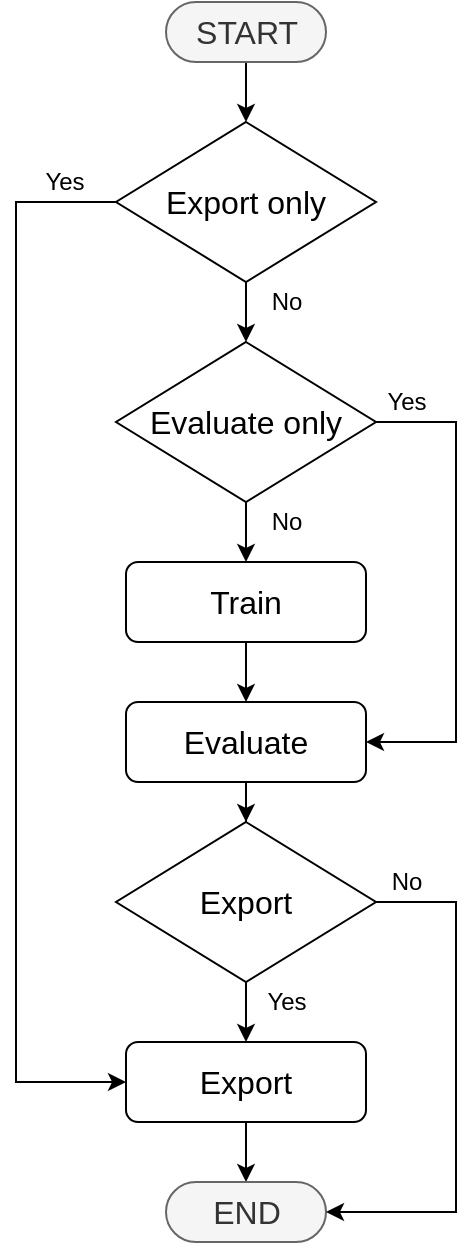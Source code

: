 <mxfile version="13.2.4" type="github" pages="2"><diagram id="NL8MxOAAHk2I_8LsgA1s" name="Page-1"><mxGraphModel dx="1144" dy="877" grid="1" gridSize="10" guides="1" tooltips="1" connect="1" arrows="1" fold="1" page="1" pageScale="1" pageWidth="827" pageHeight="1169" math="0" shadow="0"><root><mxCell id="0"/><mxCell id="1" parent="0"/><mxCell id="kCq9JrZ2fxuLRRrcGs0--41" style="edgeStyle=orthogonalEdgeStyle;rounded=0;orthogonalLoop=1;jettySize=auto;html=1;entryX=0.5;entryY=0;entryDx=0;entryDy=0;exitX=0.5;exitY=0.5;exitDx=0;exitDy=15.0;exitPerimeter=0;fontSize=16;" edge="1" parent="1" source="kCq9JrZ2fxuLRRrcGs0--49" target="kCq9JrZ2fxuLRRrcGs0--39"><mxGeometry relative="1" as="geometry"><mxPoint x="485" y="360" as="sourcePoint"/></mxGeometry></mxCell><mxCell id="kCq9JrZ2fxuLRRrcGs0--31" style="edgeStyle=orthogonalEdgeStyle;rounded=0;orthogonalLoop=1;jettySize=auto;html=1;fontSize=16;" edge="1" parent="1" source="kCq9JrZ2fxuLRRrcGs0--25" target="kCq9JrZ2fxuLRRrcGs0--30"><mxGeometry relative="1" as="geometry"/></mxCell><mxCell id="GSMKdaHBhUHCGl31m4TI-3" style="edgeStyle=orthogonalEdgeStyle;rounded=0;orthogonalLoop=1;jettySize=auto;html=1;exitX=1;exitY=0.5;exitDx=0;exitDy=0;entryX=1;entryY=0.5;entryDx=0;entryDy=0;fontSize=16;" edge="1" parent="1" source="kCq9JrZ2fxuLRRrcGs0--25" target="kCq9JrZ2fxuLRRrcGs0--27"><mxGeometry relative="1" as="geometry"><Array as="points"><mxPoint x="590" y="540"/><mxPoint x="590" y="700"/></Array></mxGeometry></mxCell><mxCell id="kCq9JrZ2fxuLRRrcGs0--25" value="Evaluate only" style="rhombus;whiteSpace=wrap;html=1;fontSize=16;" vertex="1" parent="1"><mxGeometry x="420" y="500" width="130" height="80" as="geometry"/></mxCell><mxCell id="kCq9JrZ2fxuLRRrcGs0--46" style="edgeStyle=orthogonalEdgeStyle;rounded=0;orthogonalLoop=1;jettySize=auto;html=1;entryX=0.5;entryY=0;entryDx=0;entryDy=0;fontSize=16;" edge="1" parent="1" source="p6jpjRkc54DN-_RQVfUD-1" target="kCq9JrZ2fxuLRRrcGs0--36"><mxGeometry relative="1" as="geometry"/></mxCell><mxCell id="kCq9JrZ2fxuLRRrcGs0--27" value="Evaluate" style="rounded=1;whiteSpace=wrap;html=1;fontSize=16;" vertex="1" parent="1"><mxGeometry x="425" y="680" width="120" height="40" as="geometry"/></mxCell><mxCell id="kCq9JrZ2fxuLRRrcGs0--29" value="Yes" style="text;html=1;align=center;verticalAlign=middle;resizable=0;points=[];autosize=1;" vertex="1" parent="1"><mxGeometry x="545" y="520" width="40" height="20" as="geometry"/></mxCell><mxCell id="kCq9JrZ2fxuLRRrcGs0--35" style="edgeStyle=orthogonalEdgeStyle;rounded=0;orthogonalLoop=1;jettySize=auto;html=1;fontSize=16;" edge="1" parent="1" source="kCq9JrZ2fxuLRRrcGs0--30" target="kCq9JrZ2fxuLRRrcGs0--27"><mxGeometry relative="1" as="geometry"/></mxCell><mxCell id="kCq9JrZ2fxuLRRrcGs0--30" value="Train" style="rounded=1;whiteSpace=wrap;html=1;fontSize=16;" vertex="1" parent="1"><mxGeometry x="425" y="610" width="120" height="40" as="geometry"/></mxCell><mxCell id="kCq9JrZ2fxuLRRrcGs0--32" value="No" style="text;html=1;align=center;verticalAlign=middle;resizable=0;points=[];autosize=1;" vertex="1" parent="1"><mxGeometry x="490" y="580" width="30" height="20" as="geometry"/></mxCell><mxCell id="kCq9JrZ2fxuLRRrcGs0--48" value="" style="edgeStyle=orthogonalEdgeStyle;rounded=0;orthogonalLoop=1;jettySize=auto;html=1;entryX=0.5;entryY=0.5;entryDx=0;entryDy=-15.0;entryPerimeter=0;fontSize=16;" edge="1" parent="1" source="kCq9JrZ2fxuLRRrcGs0--36" target="kCq9JrZ2fxuLRRrcGs0--50"><mxGeometry relative="1" as="geometry"><mxPoint x="485" y="1010.0" as="targetPoint"/></mxGeometry></mxCell><mxCell id="kCq9JrZ2fxuLRRrcGs0--36" value="Export" style="rounded=1;whiteSpace=wrap;html=1;fontSize=16;" vertex="1" parent="1"><mxGeometry x="425" y="850" width="120" height="40" as="geometry"/></mxCell><mxCell id="kCq9JrZ2fxuLRRrcGs0--42" style="edgeStyle=orthogonalEdgeStyle;rounded=0;orthogonalLoop=1;jettySize=auto;html=1;exitX=0.5;exitY=1;exitDx=0;exitDy=0;entryX=0.5;entryY=0;entryDx=0;entryDy=0;fontSize=16;" edge="1" parent="1" source="kCq9JrZ2fxuLRRrcGs0--39" target="kCq9JrZ2fxuLRRrcGs0--25"><mxGeometry relative="1" as="geometry"/></mxCell><mxCell id="GSMKdaHBhUHCGl31m4TI-1" style="edgeStyle=orthogonalEdgeStyle;rounded=0;orthogonalLoop=1;jettySize=auto;html=1;exitX=0;exitY=0.5;exitDx=0;exitDy=0;entryX=0;entryY=0.5;entryDx=0;entryDy=0;fontSize=16;" edge="1" parent="1" source="kCq9JrZ2fxuLRRrcGs0--39" target="kCq9JrZ2fxuLRRrcGs0--36"><mxGeometry relative="1" as="geometry"><Array as="points"><mxPoint x="370" y="430"/><mxPoint x="370" y="870"/></Array></mxGeometry></mxCell><mxCell id="kCq9JrZ2fxuLRRrcGs0--39" value="Export only" style="rhombus;whiteSpace=wrap;html=1;fontSize=16;" vertex="1" parent="1"><mxGeometry x="420" y="390" width="130" height="80" as="geometry"/></mxCell><mxCell id="kCq9JrZ2fxuLRRrcGs0--44" value="No" style="text;html=1;align=center;verticalAlign=middle;resizable=0;points=[];autosize=1;" vertex="1" parent="1"><mxGeometry x="490" y="470" width="30" height="20" as="geometry"/></mxCell><mxCell id="kCq9JrZ2fxuLRRrcGs0--45" value="Yes" style="text;html=1;align=center;verticalAlign=middle;resizable=0;points=[];autosize=1;" vertex="1" parent="1"><mxGeometry x="374" y="410" width="40" height="20" as="geometry"/></mxCell><mxCell id="kCq9JrZ2fxuLRRrcGs0--49" value="START" style="html=1;dashed=0;whitespace=wrap;shape=mxgraph.dfd.start;fillColor=#f5f5f5;strokeColor=#666666;fontColor=#333333;fontSize=16;" vertex="1" parent="1"><mxGeometry x="445" y="330" width="80" height="30" as="geometry"/></mxCell><mxCell id="kCq9JrZ2fxuLRRrcGs0--50" value="END" style="html=1;dashed=0;whitespace=wrap;shape=mxgraph.dfd.start;fillColor=#f5f5f5;strokeColor=#666666;fontColor=#333333;fontSize=16;" vertex="1" parent="1"><mxGeometry x="445" y="920" width="80" height="30" as="geometry"/></mxCell><mxCell id="p6jpjRkc54DN-_RQVfUD-3" style="edgeStyle=orthogonalEdgeStyle;rounded=0;orthogonalLoop=1;jettySize=auto;html=1;exitX=1;exitY=0.5;exitDx=0;exitDy=0;entryX=1;entryY=0.5;entryDx=0;entryDy=0;entryPerimeter=0;fontSize=16;" edge="1" parent="1" source="p6jpjRkc54DN-_RQVfUD-1" target="kCq9JrZ2fxuLRRrcGs0--50"><mxGeometry relative="1" as="geometry"><Array as="points"><mxPoint x="590" y="780"/><mxPoint x="590" y="935"/></Array></mxGeometry></mxCell><mxCell id="p6jpjRkc54DN-_RQVfUD-1" value="Export" style="rhombus;whiteSpace=wrap;html=1;fontSize=16;" vertex="1" parent="1"><mxGeometry x="420" y="740" width="130" height="80" as="geometry"/></mxCell><mxCell id="p6jpjRkc54DN-_RQVfUD-2" style="edgeStyle=orthogonalEdgeStyle;rounded=0;orthogonalLoop=1;jettySize=auto;html=1;entryX=0.5;entryY=0;entryDx=0;entryDy=0;fontSize=16;" edge="1" parent="1" source="kCq9JrZ2fxuLRRrcGs0--27" target="p6jpjRkc54DN-_RQVfUD-1"><mxGeometry relative="1" as="geometry"><mxPoint x="485" y="720" as="sourcePoint"/><mxPoint x="485" y="840" as="targetPoint"/></mxGeometry></mxCell><mxCell id="p6jpjRkc54DN-_RQVfUD-4" value="Yes" style="text;html=1;align=center;verticalAlign=middle;resizable=0;points=[];autosize=1;" vertex="1" parent="1"><mxGeometry x="485" y="820" width="40" height="20" as="geometry"/></mxCell><mxCell id="p6jpjRkc54DN-_RQVfUD-7" value="No" style="text;html=1;align=center;verticalAlign=middle;resizable=0;points=[];autosize=1;" vertex="1" parent="1"><mxGeometry x="550" y="760" width="30" height="20" as="geometry"/></mxCell></root></mxGraphModel></diagram><diagram id="rO5JJfFP3LxBiywNBeV2" name="Page-2"><mxGraphModel dx="1021" dy="801" grid="1" gridSize="10" guides="1" tooltips="1" connect="1" arrows="1" fold="1" page="1" pageScale="1" pageWidth="827" pageHeight="1169" math="0" shadow="0"><root><mxCell id="c5CGSGTRQC9t0D8gv03E-0"/><mxCell id="c5CGSGTRQC9t0D8gv03E-1" parent="c5CGSGTRQC9t0D8gv03E-0"/><mxCell id="W2inRIKCqBe6zNAcQoPM-21" style="edgeStyle=orthogonalEdgeStyle;rounded=0;orthogonalLoop=1;jettySize=auto;html=1;exitX=1;exitY=0.5;exitDx=0;exitDy=0;entryX=0;entryY=0.5;entryDx=0;entryDy=0;" edge="1" parent="c5CGSGTRQC9t0D8gv03E-1" source="W2inRIKCqBe6zNAcQoPM-3" target="W2inRIKCqBe6zNAcQoPM-8"><mxGeometry relative="1" as="geometry"/></mxCell><mxCell id="W2inRIKCqBe6zNAcQoPM-27" style="edgeStyle=orthogonalEdgeStyle;rounded=0;orthogonalLoop=1;jettySize=auto;html=1;exitX=0.5;exitY=1;exitDx=0;exitDy=0;entryX=0.5;entryY=1;entryDx=0;entryDy=0;" edge="1" parent="c5CGSGTRQC9t0D8gv03E-1" source="W2inRIKCqBe6zNAcQoPM-3" target="W2inRIKCqBe6zNAcQoPM-5"><mxGeometry relative="1" as="geometry"/></mxCell><mxCell id="W2inRIKCqBe6zNAcQoPM-3" value="Evaluate only" style="rhombus;whiteSpace=wrap;html=1;" vertex="1" parent="c5CGSGTRQC9t0D8gv03E-1"><mxGeometry x="370" y="342.5" width="100" height="65" as="geometry"/></mxCell><mxCell id="W2inRIKCqBe6zNAcQoPM-23" style="edgeStyle=orthogonalEdgeStyle;rounded=0;orthogonalLoop=1;jettySize=auto;html=1;exitX=1;exitY=0.5;exitDx=0;exitDy=0;entryX=0;entryY=0.5;entryDx=0;entryDy=0;" edge="1" parent="c5CGSGTRQC9t0D8gv03E-1" source="W2inRIKCqBe6zNAcQoPM-5" target="W2inRIKCqBe6zNAcQoPM-11"><mxGeometry relative="1" as="geometry"/></mxCell><mxCell id="W2inRIKCqBe6zNAcQoPM-5" value="Evaluate" style="rounded=1;whiteSpace=wrap;html=1;" vertex="1" parent="c5CGSGTRQC9t0D8gv03E-1"><mxGeometry x="620" y="350" width="80" height="50" as="geometry"/></mxCell><mxCell id="W2inRIKCqBe6zNAcQoPM-6" value="Yes" style="text;html=1;align=center;verticalAlign=middle;resizable=0;points=[];autosize=1;" vertex="1" parent="c5CGSGTRQC9t0D8gv03E-1"><mxGeometry x="380" y="407.5" width="40" height="20" as="geometry"/></mxCell><mxCell id="W2inRIKCqBe6zNAcQoPM-22" style="edgeStyle=orthogonalEdgeStyle;rounded=0;orthogonalLoop=1;jettySize=auto;html=1;exitX=1;exitY=0.5;exitDx=0;exitDy=0;" edge="1" parent="c5CGSGTRQC9t0D8gv03E-1" source="W2inRIKCqBe6zNAcQoPM-8" target="W2inRIKCqBe6zNAcQoPM-5"><mxGeometry relative="1" as="geometry"/></mxCell><mxCell id="W2inRIKCqBe6zNAcQoPM-8" value="Train" style="rounded=1;whiteSpace=wrap;html=1;" vertex="1" parent="c5CGSGTRQC9t0D8gv03E-1"><mxGeometry x="505" y="350" width="80" height="50" as="geometry"/></mxCell><mxCell id="W2inRIKCqBe6zNAcQoPM-9" value="No" style="text;html=1;align=center;verticalAlign=middle;resizable=0;points=[];autosize=1;" vertex="1" parent="c5CGSGTRQC9t0D8gv03E-1"><mxGeometry x="460" y="350" width="30" height="20" as="geometry"/></mxCell><mxCell id="W2inRIKCqBe6zNAcQoPM-24" style="edgeStyle=orthogonalEdgeStyle;rounded=0;orthogonalLoop=1;jettySize=auto;html=1;exitX=1;exitY=0.5;exitDx=0;exitDy=0;entryX=0;entryY=0.5;entryDx=0;entryDy=0;entryPerimeter=0;" edge="1" parent="c5CGSGTRQC9t0D8gv03E-1" source="W2inRIKCqBe6zNAcQoPM-11" target="W2inRIKCqBe6zNAcQoPM-18"><mxGeometry relative="1" as="geometry"/></mxCell><mxCell id="W2inRIKCqBe6zNAcQoPM-11" value="Export" style="rounded=1;whiteSpace=wrap;html=1;" vertex="1" parent="c5CGSGTRQC9t0D8gv03E-1"><mxGeometry x="740" y="350" width="80" height="50" as="geometry"/></mxCell><mxCell id="W2inRIKCqBe6zNAcQoPM-20" style="edgeStyle=orthogonalEdgeStyle;rounded=0;orthogonalLoop=1;jettySize=auto;html=1;exitX=1;exitY=0.5;exitDx=0;exitDy=0;entryX=0;entryY=0.5;entryDx=0;entryDy=0;" edge="1" parent="c5CGSGTRQC9t0D8gv03E-1" source="W2inRIKCqBe6zNAcQoPM-14" target="W2inRIKCqBe6zNAcQoPM-3"><mxGeometry relative="1" as="geometry"/></mxCell><mxCell id="W2inRIKCqBe6zNAcQoPM-26" style="edgeStyle=orthogonalEdgeStyle;rounded=0;orthogonalLoop=1;jettySize=auto;html=1;exitX=0.5;exitY=0;exitDx=0;exitDy=0;entryX=0.5;entryY=0;entryDx=0;entryDy=0;" edge="1" parent="c5CGSGTRQC9t0D8gv03E-1" source="W2inRIKCqBe6zNAcQoPM-14" target="W2inRIKCqBe6zNAcQoPM-11"><mxGeometry relative="1" as="geometry"/></mxCell><mxCell id="W2inRIKCqBe6zNAcQoPM-14" value="Export only" style="rhombus;whiteSpace=wrap;html=1;" vertex="1" parent="c5CGSGTRQC9t0D8gv03E-1"><mxGeometry x="240" y="342.5" width="100" height="65" as="geometry"/></mxCell><mxCell id="W2inRIKCqBe6zNAcQoPM-15" value="No" style="text;html=1;align=center;verticalAlign=middle;resizable=0;points=[];autosize=1;" vertex="1" parent="c5CGSGTRQC9t0D8gv03E-1"><mxGeometry x="330" y="350" width="30" height="20" as="geometry"/></mxCell><mxCell id="W2inRIKCqBe6zNAcQoPM-16" value="Yes" style="text;html=1;align=center;verticalAlign=middle;resizable=0;points=[];autosize=1;" vertex="1" parent="c5CGSGTRQC9t0D8gv03E-1"><mxGeometry x="250" y="322.5" width="40" height="20" as="geometry"/></mxCell><mxCell id="W2inRIKCqBe6zNAcQoPM-19" style="edgeStyle=orthogonalEdgeStyle;rounded=0;orthogonalLoop=1;jettySize=auto;html=1;exitX=1;exitY=0.5;exitDx=0;exitDy=0;exitPerimeter=0;entryX=0;entryY=0.5;entryDx=0;entryDy=0;" edge="1" parent="c5CGSGTRQC9t0D8gv03E-1" source="W2inRIKCqBe6zNAcQoPM-17" target="W2inRIKCqBe6zNAcQoPM-14"><mxGeometry relative="1" as="geometry"/></mxCell><mxCell id="W2inRIKCqBe6zNAcQoPM-17" value="START" style="html=1;dashed=0;whitespace=wrap;shape=mxgraph.dfd.start;fillColor=#f5f5f5;strokeColor=#666666;fontColor=#333333;" vertex="1" parent="c5CGSGTRQC9t0D8gv03E-1"><mxGeometry x="120" y="360" width="80" height="30" as="geometry"/></mxCell><mxCell id="W2inRIKCqBe6zNAcQoPM-18" value="END" style="html=1;dashed=0;whitespace=wrap;shape=mxgraph.dfd.start;fillColor=#f5f5f5;strokeColor=#666666;fontColor=#333333;" vertex="1" parent="c5CGSGTRQC9t0D8gv03E-1"><mxGeometry x="860" y="360" width="80" height="30" as="geometry"/></mxCell></root></mxGraphModel></diagram></mxfile>